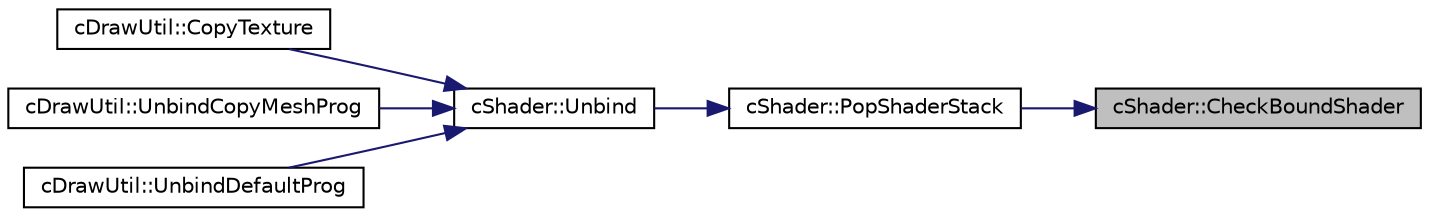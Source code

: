 digraph "cShader::CheckBoundShader"
{
 // LATEX_PDF_SIZE
  edge [fontname="Helvetica",fontsize="10",labelfontname="Helvetica",labelfontsize="10"];
  node [fontname="Helvetica",fontsize="10",shape=record];
  rankdir="RL";
  Node1 [label="cShader::CheckBoundShader",height=0.2,width=0.4,color="black", fillcolor="grey75", style="filled", fontcolor="black",tooltip=" "];
  Node1 -> Node2 [dir="back",color="midnightblue",fontsize="10",style="solid",fontname="Helvetica"];
  Node2 [label="cShader::PopShaderStack",height=0.2,width=0.4,color="black", fillcolor="white", style="filled",URL="$classc_shader.html#ad0464bd2a4dc698b78a28b2949240985",tooltip=" "];
  Node2 -> Node3 [dir="back",color="midnightblue",fontsize="10",style="solid",fontname="Helvetica"];
  Node3 [label="cShader::Unbind",height=0.2,width=0.4,color="black", fillcolor="white", style="filled",URL="$classc_shader.html#a063cc0144744d50e19255e51354c423b",tooltip=" "];
  Node3 -> Node4 [dir="back",color="midnightblue",fontsize="10",style="solid",fontname="Helvetica"];
  Node4 [label="cDrawUtil::CopyTexture",height=0.2,width=0.4,color="black", fillcolor="white", style="filled",URL="$classc_draw_util.html#a17a0dbb8ea4761cf7d480340eb64cac7",tooltip=" "];
  Node3 -> Node5 [dir="back",color="midnightblue",fontsize="10",style="solid",fontname="Helvetica"];
  Node5 [label="cDrawUtil::UnbindCopyMeshProg",height=0.2,width=0.4,color="black", fillcolor="white", style="filled",URL="$classc_draw_util.html#afd8332e401eeda872958e2a4688f6ed0",tooltip=" "];
  Node3 -> Node6 [dir="back",color="midnightblue",fontsize="10",style="solid",fontname="Helvetica"];
  Node6 [label="cDrawUtil::UnbindDefaultProg",height=0.2,width=0.4,color="black", fillcolor="white", style="filled",URL="$classc_draw_util.html#a03aedc83ad281b3238298eb1a8125266",tooltip=" "];
}
